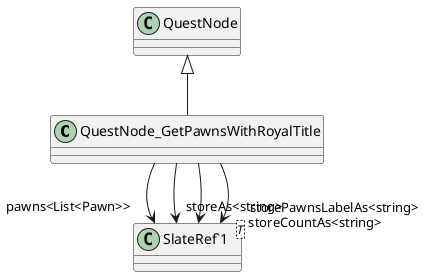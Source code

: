 @startuml
class QuestNode_GetPawnsWithRoyalTitle {
}
class "SlateRef`1"<T> {
}
QuestNode <|-- QuestNode_GetPawnsWithRoyalTitle
QuestNode_GetPawnsWithRoyalTitle --> "pawns<List<Pawn>>" "SlateRef`1"
QuestNode_GetPawnsWithRoyalTitle --> "storeAs<string>" "SlateRef`1"
QuestNode_GetPawnsWithRoyalTitle --> "storeCountAs<string>" "SlateRef`1"
QuestNode_GetPawnsWithRoyalTitle --> "storePawnsLabelAs<string>" "SlateRef`1"
@enduml

